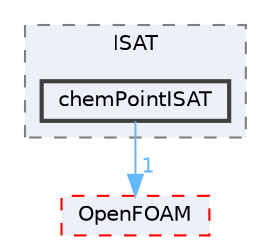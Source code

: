 digraph "src/thermophysicalModels/chemistryModel/chemistryModel/TDACChemistryModel/tabulation/ISAT/chemPointISAT"
{
 // LATEX_PDF_SIZE
  bgcolor="transparent";
  edge [fontname=Helvetica,fontsize=10,labelfontname=Helvetica,labelfontsize=10];
  node [fontname=Helvetica,fontsize=10,shape=box,height=0.2,width=0.4];
  compound=true
  subgraph clusterdir_7219e9beda73e4f7f74dfa284027691b {
    graph [ bgcolor="#edf0f7", pencolor="grey50", label="ISAT", fontname=Helvetica,fontsize=10 style="filled,dashed", URL="dir_7219e9beda73e4f7f74dfa284027691b.html",tooltip=""]
  dir_5770e3c71c220b1215a25797f67fb21b [label="chemPointISAT", fillcolor="#edf0f7", color="grey25", style="filled,bold", URL="dir_5770e3c71c220b1215a25797f67fb21b.html",tooltip=""];
  }
  dir_c5473ff19b20e6ec4dfe5c310b3778a8 [label="OpenFOAM", fillcolor="#edf0f7", color="red", style="filled,dashed", URL="dir_c5473ff19b20e6ec4dfe5c310b3778a8.html",tooltip=""];
  dir_5770e3c71c220b1215a25797f67fb21b->dir_c5473ff19b20e6ec4dfe5c310b3778a8 [headlabel="1", labeldistance=1.5 headhref="dir_000479_002695.html" href="dir_000479_002695.html" color="steelblue1" fontcolor="steelblue1"];
}
